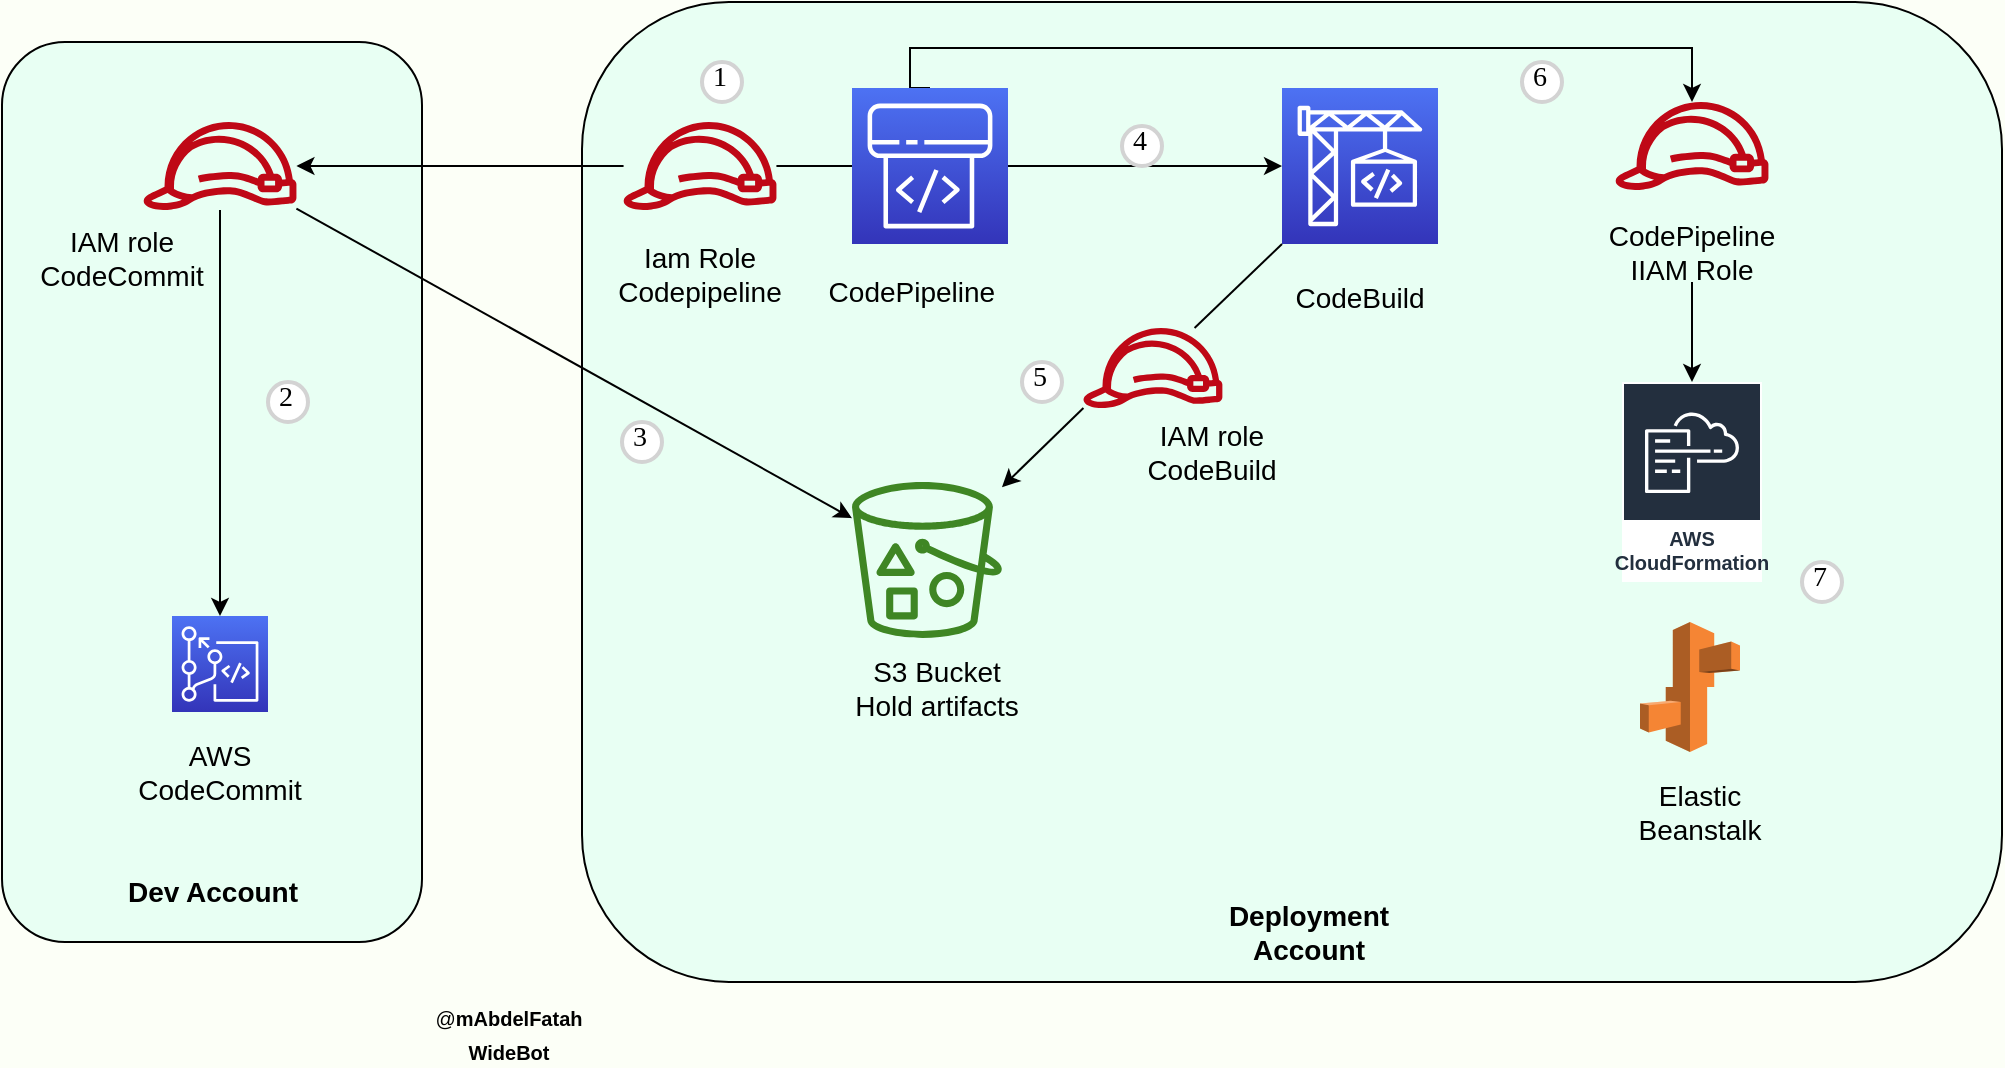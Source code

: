 <mxfile version="20.3.0" type="device"><diagram id="XpLP6h4UbSVWGadvrsZc" name="Page-1"><mxGraphModel dx="1108" dy="589" grid="1" gridSize="10" guides="1" tooltips="1" connect="1" arrows="1" fold="1" page="1" pageScale="1" pageWidth="850" pageHeight="1100" background="#FCFFF7" math="0" shadow="0"><root><mxCell id="0"/><mxCell id="1" parent="0"/><mxCell id="A1DeEt3UBNMuecja6_b2-1" value="" style="rounded=1;whiteSpace=wrap;html=1;fillColor=#E8FFF3;" parent="1" vertex="1"><mxGeometry x="290" y="140" width="210" height="450" as="geometry"/></mxCell><mxCell id="TBbfCkCiMnUJzTMnqjgy-50" value="" style="rounded=1;whiteSpace=wrap;html=1;fillColor=#E8FFF3;" parent="1" vertex="1"><mxGeometry x="580" y="120" width="710" height="490" as="geometry"/></mxCell><mxCell id="TBbfCkCiMnUJzTMnqjgy-9" style="edgeStyle=orthogonalEdgeStyle;rounded=0;orthogonalLoop=1;jettySize=auto;html=1;" parent="1" source="TBbfCkCiMnUJzTMnqjgy-7" target="TBbfCkCiMnUJzTMnqjgy-8" edge="1"><mxGeometry relative="1" as="geometry"/></mxCell><mxCell id="TBbfCkCiMnUJzTMnqjgy-7" value="" style="sketch=0;outlineConnect=0;fontColor=#232F3E;gradientColor=none;fillColor=#BF0816;strokeColor=none;dashed=0;verticalLabelPosition=bottom;verticalAlign=top;align=center;html=1;fontSize=12;fontStyle=0;aspect=fixed;pointerEvents=1;shape=mxgraph.aws4.role;" parent="1" vertex="1"><mxGeometry x="360" y="180" width="78" height="44" as="geometry"/></mxCell><mxCell id="TBbfCkCiMnUJzTMnqjgy-8" value="" style="sketch=0;points=[[0,0,0],[0.25,0,0],[0.5,0,0],[0.75,0,0],[1,0,0],[0,1,0],[0.25,1,0],[0.5,1,0],[0.75,1,0],[1,1,0],[0,0.25,0],[0,0.5,0],[0,0.75,0],[1,0.25,0],[1,0.5,0],[1,0.75,0]];outlineConnect=0;fontColor=#232F3E;gradientColor=#4D72F3;gradientDirection=north;fillColor=#3334B9;strokeColor=#ffffff;dashed=0;verticalLabelPosition=bottom;verticalAlign=top;align=center;html=1;fontSize=12;fontStyle=0;aspect=fixed;shape=mxgraph.aws4.resourceIcon;resIcon=mxgraph.aws4.codecommit;" parent="1" vertex="1"><mxGeometry x="375" y="427" width="48" height="48" as="geometry"/></mxCell><mxCell id="TBbfCkCiMnUJzTMnqjgy-31" style="edgeStyle=orthogonalEdgeStyle;rounded=0;orthogonalLoop=1;jettySize=auto;html=1;fontSize=14;startArrow=none;" parent="1" source="TBbfCkCiMnUJzTMnqjgy-47" target="TBbfCkCiMnUJzTMnqjgy-7" edge="1"><mxGeometry relative="1" as="geometry"/></mxCell><mxCell id="TBbfCkCiMnUJzTMnqjgy-33" style="edgeStyle=orthogonalEdgeStyle;rounded=0;orthogonalLoop=1;jettySize=auto;html=1;exitX=1;exitY=0.5;exitDx=0;exitDy=0;exitPerimeter=0;entryX=0;entryY=0.5;entryDx=0;entryDy=0;entryPerimeter=0;fontSize=14;" parent="1" source="TBbfCkCiMnUJzTMnqjgy-13" target="TBbfCkCiMnUJzTMnqjgy-14" edge="1"><mxGeometry relative="1" as="geometry"/></mxCell><mxCell id="TBbfCkCiMnUJzTMnqjgy-44" style="edgeStyle=orthogonalEdgeStyle;rounded=0;orthogonalLoop=1;jettySize=auto;html=1;exitX=0.5;exitY=0;exitDx=0;exitDy=0;exitPerimeter=0;fontSize=14;" parent="1" source="TBbfCkCiMnUJzTMnqjgy-13" target="TBbfCkCiMnUJzTMnqjgy-26" edge="1"><mxGeometry relative="1" as="geometry"><Array as="points"><mxPoint x="744" y="143"/><mxPoint x="1135" y="143"/></Array></mxGeometry></mxCell><mxCell id="TBbfCkCiMnUJzTMnqjgy-13" value="" style="sketch=0;points=[[0,0,0],[0.25,0,0],[0.5,0,0],[0.75,0,0],[1,0,0],[0,1,0],[0.25,1,0],[0.5,1,0],[0.75,1,0],[1,1,0],[0,0.25,0],[0,0.5,0],[0,0.75,0],[1,0.25,0],[1,0.5,0],[1,0.75,0]];outlineConnect=0;fontColor=#232F3E;gradientColor=#4D72F3;gradientDirection=north;fillColor=#3334B9;strokeColor=#ffffff;dashed=0;verticalLabelPosition=bottom;verticalAlign=top;align=center;html=1;fontSize=12;fontStyle=0;aspect=fixed;shape=mxgraph.aws4.resourceIcon;resIcon=mxgraph.aws4.codepipeline;" parent="1" vertex="1"><mxGeometry x="715" y="163" width="78" height="78" as="geometry"/></mxCell><mxCell id="TBbfCkCiMnUJzTMnqjgy-34" style="rounded=0;orthogonalLoop=1;jettySize=auto;html=1;exitX=0;exitY=1;exitDx=0;exitDy=0;exitPerimeter=0;fontSize=14;startArrow=none;" parent="1" source="TBbfCkCiMnUJzTMnqjgy-35" target="TBbfCkCiMnUJzTMnqjgy-15" edge="1"><mxGeometry relative="1" as="geometry"/></mxCell><mxCell id="TBbfCkCiMnUJzTMnqjgy-14" value="" style="sketch=0;points=[[0,0,0],[0.25,0,0],[0.5,0,0],[0.75,0,0],[1,0,0],[0,1,0],[0.25,1,0],[0.5,1,0],[0.75,1,0],[1,1,0],[0,0.25,0],[0,0.5,0],[0,0.75,0],[1,0.25,0],[1,0.5,0],[1,0.75,0]];outlineConnect=0;fontColor=#232F3E;gradientColor=#4D72F3;gradientDirection=north;fillColor=#3334B9;strokeColor=#ffffff;dashed=0;verticalLabelPosition=bottom;verticalAlign=top;align=center;html=1;fontSize=12;fontStyle=0;aspect=fixed;shape=mxgraph.aws4.resourceIcon;resIcon=mxgraph.aws4.codebuild;" parent="1" vertex="1"><mxGeometry x="930" y="163" width="78" height="78" as="geometry"/></mxCell><mxCell id="TBbfCkCiMnUJzTMnqjgy-15" value="" style="sketch=0;outlineConnect=0;fontColor=#232F3E;gradientColor=none;fillColor=#3F8624;strokeColor=none;dashed=0;verticalLabelPosition=bottom;verticalAlign=top;align=center;html=1;fontSize=12;fontStyle=0;aspect=fixed;pointerEvents=1;shape=mxgraph.aws4.bucket_with_objects;" parent="1" vertex="1"><mxGeometry x="715" y="360" width="75" height="78" as="geometry"/></mxCell><mxCell id="TBbfCkCiMnUJzTMnqjgy-17" value="AWS CloudFormation" style="sketch=0;outlineConnect=0;fontColor=#232F3E;gradientColor=none;strokeColor=#ffffff;fillColor=#232F3E;dashed=0;verticalLabelPosition=middle;verticalAlign=bottom;align=center;html=1;whiteSpace=wrap;fontSize=10;fontStyle=1;spacing=3;shape=mxgraph.aws4.productIcon;prIcon=mxgraph.aws4.cloudformation;" parent="1" vertex="1"><mxGeometry x="1100" y="310" width="70" height="100" as="geometry"/></mxCell><mxCell id="TBbfCkCiMnUJzTMnqjgy-22" value="&lt;font style=&quot;font-size: 14px;&quot;&gt;AWS CodeCommit&lt;/font&gt;" style="text;html=1;strokeColor=none;fillColor=none;align=center;verticalAlign=middle;whiteSpace=wrap;rounded=0;" parent="1" vertex="1"><mxGeometry x="349" y="490" width="100" height="30" as="geometry"/></mxCell><mxCell id="TBbfCkCiMnUJzTMnqjgy-23" value="&lt;font style=&quot;font-size: 14px;&quot;&gt;&amp;nbsp;CodePipeline&lt;/font&gt;" style="text;html=1;strokeColor=none;fillColor=none;align=center;verticalAlign=middle;whiteSpace=wrap;rounded=0;" parent="1" vertex="1"><mxGeometry x="705" y="250" width="76" height="30" as="geometry"/></mxCell><mxCell id="TBbfCkCiMnUJzTMnqjgy-24" value="S3 Bucket Hold artifacts" style="text;html=1;strokeColor=none;fillColor=none;align=center;verticalAlign=middle;whiteSpace=wrap;rounded=0;fontSize=14;" parent="1" vertex="1"><mxGeometry x="715" y="427" width="85" height="71" as="geometry"/></mxCell><mxCell id="TBbfCkCiMnUJzTMnqjgy-25" value="CodeBuild" style="text;html=1;strokeColor=none;fillColor=none;align=center;verticalAlign=middle;whiteSpace=wrap;rounded=0;fontSize=14;" parent="1" vertex="1"><mxGeometry x="939" y="253" width="60" height="30" as="geometry"/></mxCell><mxCell id="TBbfCkCiMnUJzTMnqjgy-26" value="" style="sketch=0;outlineConnect=0;fontColor=#232F3E;gradientColor=none;fillColor=#BF0816;strokeColor=none;dashed=0;verticalLabelPosition=bottom;verticalAlign=top;align=center;html=1;fontSize=12;fontStyle=0;aspect=fixed;pointerEvents=1;shape=mxgraph.aws4.role;" parent="1" vertex="1"><mxGeometry x="1096" y="170" width="78" height="44" as="geometry"/></mxCell><mxCell id="TBbfCkCiMnUJzTMnqjgy-46" style="edgeStyle=orthogonalEdgeStyle;rounded=0;orthogonalLoop=1;jettySize=auto;html=1;exitX=0.5;exitY=1;exitDx=0;exitDy=0;fontSize=14;" parent="1" source="TBbfCkCiMnUJzTMnqjgy-27" target="TBbfCkCiMnUJzTMnqjgy-17" edge="1"><mxGeometry relative="1" as="geometry"/></mxCell><mxCell id="TBbfCkCiMnUJzTMnqjgy-27" value="CodePipeline IIAM Role" style="text;html=1;strokeColor=none;fillColor=none;align=center;verticalAlign=middle;whiteSpace=wrap;rounded=0;fontSize=14;" parent="1" vertex="1"><mxGeometry x="1090" y="230" width="90" height="30" as="geometry"/></mxCell><mxCell id="TBbfCkCiMnUJzTMnqjgy-29" value="" style="outlineConnect=0;dashed=0;verticalLabelPosition=bottom;verticalAlign=top;align=center;html=1;shape=mxgraph.aws3.elastic_beanstalk;fillColor=#F58534;gradientColor=none;fontSize=14;" parent="1" vertex="1"><mxGeometry x="1109" y="430" width="50" height="65" as="geometry"/></mxCell><mxCell id="TBbfCkCiMnUJzTMnqjgy-30" value="Elastic Beanstalk" style="text;html=1;strokeColor=none;fillColor=none;align=center;verticalAlign=middle;whiteSpace=wrap;rounded=0;fontSize=14;" parent="1" vertex="1"><mxGeometry x="1109" y="510" width="60" height="30" as="geometry"/></mxCell><mxCell id="TBbfCkCiMnUJzTMnqjgy-32" value="" style="endArrow=classic;html=1;rounded=0;fontSize=14;" parent="1" source="TBbfCkCiMnUJzTMnqjgy-7" target="TBbfCkCiMnUJzTMnqjgy-15" edge="1"><mxGeometry width="50" height="50" relative="1" as="geometry"><mxPoint x="530" y="320" as="sourcePoint"/><mxPoint x="580" y="270" as="targetPoint"/></mxGeometry></mxCell><mxCell id="TBbfCkCiMnUJzTMnqjgy-35" value="" style="sketch=0;outlineConnect=0;fontColor=#232F3E;gradientColor=none;fillColor=#BF0816;strokeColor=none;dashed=0;verticalLabelPosition=bottom;verticalAlign=top;align=center;html=1;fontSize=12;fontStyle=0;aspect=fixed;pointerEvents=1;shape=mxgraph.aws4.role;" parent="1" vertex="1"><mxGeometry x="830" y="283" width="70.91" height="40" as="geometry"/></mxCell><mxCell id="TBbfCkCiMnUJzTMnqjgy-36" value="" style="rounded=0;orthogonalLoop=1;jettySize=auto;html=1;exitX=0;exitY=1;exitDx=0;exitDy=0;exitPerimeter=0;fontSize=14;endArrow=none;" parent="1" source="TBbfCkCiMnUJzTMnqjgy-14" target="TBbfCkCiMnUJzTMnqjgy-35" edge="1"><mxGeometry relative="1" as="geometry"><mxPoint x="930" y="241" as="sourcePoint"/><mxPoint x="789.992" y="365.627" as="targetPoint"/></mxGeometry></mxCell><mxCell id="TBbfCkCiMnUJzTMnqjgy-37" value="IAM role&lt;br&gt;CodeBuild" style="text;html=1;strokeColor=none;fillColor=none;align=center;verticalAlign=middle;whiteSpace=wrap;rounded=0;fontSize=14;" parent="1" vertex="1"><mxGeometry x="850" y="320" width="90" height="50" as="geometry"/></mxCell><mxCell id="TBbfCkCiMnUJzTMnqjgy-38" value="IAM role&lt;br&gt;CodeCommit" style="text;html=1;strokeColor=none;fillColor=none;align=center;verticalAlign=middle;whiteSpace=wrap;rounded=0;fontSize=14;" parent="1" vertex="1"><mxGeometry x="310" y="224" width="80" height="47" as="geometry"/></mxCell><mxCell id="TBbfCkCiMnUJzTMnqjgy-47" value="" style="sketch=0;outlineConnect=0;fontColor=#232F3E;gradientColor=none;fillColor=#BF0816;strokeColor=none;dashed=0;verticalLabelPosition=bottom;verticalAlign=top;align=center;html=1;fontSize=12;fontStyle=0;aspect=fixed;pointerEvents=1;shape=mxgraph.aws4.role;" parent="1" vertex="1"><mxGeometry x="600" y="180" width="78" height="44" as="geometry"/></mxCell><mxCell id="TBbfCkCiMnUJzTMnqjgy-48" value="" style="edgeStyle=orthogonalEdgeStyle;rounded=0;orthogonalLoop=1;jettySize=auto;html=1;fontSize=14;endArrow=none;" parent="1" source="TBbfCkCiMnUJzTMnqjgy-13" target="TBbfCkCiMnUJzTMnqjgy-47" edge="1"><mxGeometry relative="1" as="geometry"><mxPoint x="705" y="202" as="sourcePoint"/><mxPoint x="437.214" y="202" as="targetPoint"/></mxGeometry></mxCell><mxCell id="TBbfCkCiMnUJzTMnqjgy-49" value="Iam Role&lt;br&gt;Codepipeline" style="text;html=1;strokeColor=none;fillColor=none;align=center;verticalAlign=middle;whiteSpace=wrap;rounded=0;fontSize=14;" parent="1" vertex="1"><mxGeometry x="594" y="241" width="90" height="30" as="geometry"/></mxCell><mxCell id="TBbfCkCiMnUJzTMnqjgy-51" value="1" style="ellipse;whiteSpace=wrap;html=1;aspect=fixed;strokeWidth=2;fontFamily=Tahoma;spacingBottom=4;spacingRight=2;strokeColor=#d3d3d3;fontSize=14;" parent="1" vertex="1"><mxGeometry x="640" y="150" width="20" height="20" as="geometry"/></mxCell><mxCell id="TBbfCkCiMnUJzTMnqjgy-52" value="2" style="ellipse;whiteSpace=wrap;html=1;aspect=fixed;strokeWidth=2;fontFamily=Tahoma;spacingBottom=4;spacingRight=2;strokeColor=#d3d3d3;fontSize=14;" parent="1" vertex="1"><mxGeometry x="423" y="310" width="20" height="20" as="geometry"/></mxCell><mxCell id="TBbfCkCiMnUJzTMnqjgy-53" value="3" style="ellipse;whiteSpace=wrap;html=1;aspect=fixed;strokeWidth=2;fontFamily=Tahoma;spacingBottom=4;spacingRight=2;strokeColor=#d3d3d3;fontSize=14;" parent="1" vertex="1"><mxGeometry x="600" y="330" width="20" height="20" as="geometry"/></mxCell><mxCell id="TBbfCkCiMnUJzTMnqjgy-54" value="4" style="ellipse;whiteSpace=wrap;html=1;aspect=fixed;strokeWidth=2;fontFamily=Tahoma;spacingBottom=4;spacingRight=2;strokeColor=#d3d3d3;fontSize=14;" parent="1" vertex="1"><mxGeometry x="850" y="182" width="20" height="20" as="geometry"/></mxCell><mxCell id="TBbfCkCiMnUJzTMnqjgy-55" value="5" style="ellipse;whiteSpace=wrap;html=1;aspect=fixed;strokeWidth=2;fontFamily=Tahoma;spacingBottom=4;spacingRight=2;strokeColor=#d3d3d3;fontSize=14;" parent="1" vertex="1"><mxGeometry x="800" y="300" width="20" height="20" as="geometry"/></mxCell><mxCell id="TBbfCkCiMnUJzTMnqjgy-56" value="6" style="ellipse;whiteSpace=wrap;html=1;aspect=fixed;strokeWidth=2;fontFamily=Tahoma;spacingBottom=4;spacingRight=2;strokeColor=#d3d3d3;fontSize=14;" parent="1" vertex="1"><mxGeometry x="1050" y="150" width="20" height="20" as="geometry"/></mxCell><mxCell id="TBbfCkCiMnUJzTMnqjgy-57" value="7" style="ellipse;whiteSpace=wrap;html=1;aspect=fixed;strokeWidth=2;fontFamily=Tahoma;spacingBottom=4;spacingRight=2;strokeColor=#d3d3d3;fontSize=14;" parent="1" vertex="1"><mxGeometry x="1190" y="400" width="20" height="20" as="geometry"/></mxCell><mxCell id="TBbfCkCiMnUJzTMnqjgy-58" value="&lt;font style=&quot;font-size: 10px;&quot;&gt;@&lt;b&gt;mAbdelFatah&lt;/b&gt;&lt;br&gt;&lt;b&gt;WideBot&lt;/b&gt;&lt;/font&gt;" style="text;html=1;strokeColor=none;fillColor=none;align=center;verticalAlign=middle;whiteSpace=wrap;rounded=0;fontSize=14;" parent="1" vertex="1"><mxGeometry x="493" y="620" width="101" height="30" as="geometry"/></mxCell><mxCell id="KKrxLAaMBxhxXV7YbIJh-3" value="&lt;b&gt;&lt;font style=&quot;font-size: 14px;&quot;&gt;Dev Account&lt;/font&gt;&lt;/b&gt;" style="text;html=1;strokeColor=none;fillColor=none;align=center;verticalAlign=middle;whiteSpace=wrap;rounded=0;" vertex="1" parent="1"><mxGeometry x="339.5" y="550" width="111" height="30" as="geometry"/></mxCell><mxCell id="KKrxLAaMBxhxXV7YbIJh-5" value="&lt;b&gt;&lt;font style=&quot;font-size: 14px;&quot;&gt;Deployment Account&lt;/font&gt;&lt;/b&gt;" style="text;html=1;strokeColor=none;fillColor=none;align=center;verticalAlign=middle;whiteSpace=wrap;rounded=0;" vertex="1" parent="1"><mxGeometry x="888" y="570" width="111" height="30" as="geometry"/></mxCell></root></mxGraphModel></diagram></mxfile>